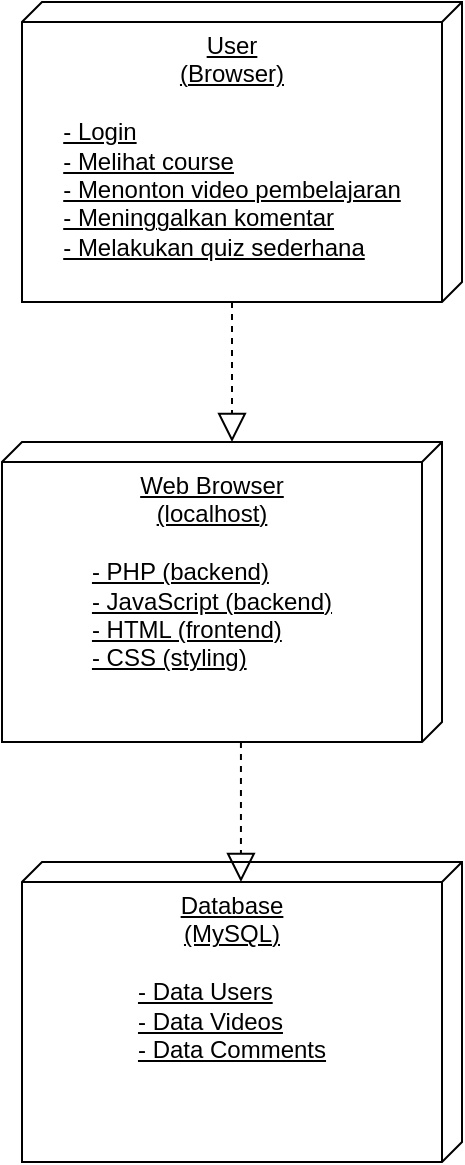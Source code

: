 <mxfile version="25.0.3">
  <diagram name="Page-1" id="UMkvOOIy4ZEpZGINACXe">
    <mxGraphModel dx="1358" dy="586" grid="1" gridSize="10" guides="1" tooltips="1" connect="1" arrows="1" fold="1" page="1" pageScale="1" pageWidth="850" pageHeight="1100" math="0" shadow="0">
      <root>
        <mxCell id="0" />
        <mxCell id="1" parent="0" />
        <mxCell id="pAW5YPCj9aqff0OL8yWk-1" value="&lt;div style=&quot;&quot;&gt;&lt;span style=&quot;background-color: initial;&quot;&gt;User&lt;/span&gt;&lt;/div&gt;&lt;div&gt;&lt;span style=&quot;white-space: pre;&quot;&gt;(&lt;/span&gt;Browser)&lt;/div&gt;&lt;div&gt;&lt;br&gt;&lt;/div&gt;&lt;div style=&quot;text-align: left;&quot;&gt;- Login&lt;/div&gt;&lt;div style=&quot;text-align: left;&quot;&gt;- Melihat course&lt;/div&gt;&lt;div style=&quot;text-align: left;&quot;&gt;- Menonton video pembelajaran&lt;/div&gt;&lt;div style=&quot;text-align: left;&quot;&gt;- Meninggalkan komentar&lt;/div&gt;&lt;div style=&quot;text-align: left;&quot;&gt;- Melakukan quiz sederhana&lt;/div&gt;" style="verticalAlign=top;align=center;spacingTop=8;spacingLeft=2;spacingRight=12;shape=cube;size=10;direction=south;fontStyle=4;html=1;whiteSpace=wrap;" vertex="1" parent="1">
          <mxGeometry x="340" y="90" width="220" height="150" as="geometry" />
        </mxCell>
        <mxCell id="pAW5YPCj9aqff0OL8yWk-3" value="&lt;div style=&quot;&quot;&gt;Web Browser&lt;/div&gt;&lt;div&gt;&lt;span style=&quot;white-space: pre;&quot;&gt;(localhost&lt;/span&gt;)&lt;/div&gt;&lt;div&gt;&lt;br&gt;&lt;/div&gt;&lt;div style=&quot;text-align: left;&quot;&gt;- PHP (backend)&lt;/div&gt;&lt;div style=&quot;text-align: left;&quot;&gt;- JavaScript (backend)&lt;/div&gt;&lt;div style=&quot;text-align: left;&quot;&gt;- HTML (frontend)&lt;/div&gt;&lt;div style=&quot;text-align: left;&quot;&gt;- CSS (styling)&lt;/div&gt;" style="verticalAlign=top;align=center;spacingTop=8;spacingLeft=2;spacingRight=12;shape=cube;size=10;direction=south;fontStyle=4;html=1;whiteSpace=wrap;" vertex="1" parent="1">
          <mxGeometry x="330" y="310" width="220" height="150" as="geometry" />
        </mxCell>
        <mxCell id="pAW5YPCj9aqff0OL8yWk-4" value="&lt;div style=&quot;&quot;&gt;Database&lt;/div&gt;&lt;div&gt;&lt;span style=&quot;white-space: pre;&quot;&gt;(MySQL&lt;/span&gt;)&lt;/div&gt;&lt;div&gt;&lt;br&gt;&lt;/div&gt;&lt;div style=&quot;text-align: left;&quot;&gt;- Data Users&lt;br&gt;&lt;/div&gt;&lt;div style=&quot;text-align: left;&quot;&gt;- Data Videos&lt;/div&gt;&lt;div style=&quot;text-align: left;&quot;&gt;- Data Comments&lt;/div&gt;" style="verticalAlign=top;align=center;spacingTop=8;spacingLeft=2;spacingRight=12;shape=cube;size=10;direction=south;fontStyle=4;html=1;whiteSpace=wrap;" vertex="1" parent="1">
          <mxGeometry x="340" y="520" width="220" height="150" as="geometry" />
        </mxCell>
        <mxCell id="pAW5YPCj9aqff0OL8yWk-5" value="" style="endArrow=block;dashed=1;endFill=0;endSize=12;html=1;rounded=0;entryX=0;entryY=0;entryDx=0;entryDy=105;entryPerimeter=0;exitX=0;exitY=0;exitDx=150;exitDy=115;exitPerimeter=0;" edge="1" parent="1" source="pAW5YPCj9aqff0OL8yWk-1" target="pAW5YPCj9aqff0OL8yWk-3">
          <mxGeometry width="160" relative="1" as="geometry">
            <mxPoint x="380" y="280" as="sourcePoint" />
            <mxPoint x="540" y="280" as="targetPoint" />
          </mxGeometry>
        </mxCell>
        <mxCell id="pAW5YPCj9aqff0OL8yWk-6" value="" style="endArrow=block;dashed=1;endFill=0;endSize=12;html=1;rounded=0;entryX=0;entryY=0;entryDx=0;entryDy=105;entryPerimeter=0;exitX=0;exitY=0;exitDx=150;exitDy=115;exitPerimeter=0;" edge="1" parent="1">
          <mxGeometry width="160" relative="1" as="geometry">
            <mxPoint x="449.47" y="460" as="sourcePoint" />
            <mxPoint x="449.47" y="530" as="targetPoint" />
          </mxGeometry>
        </mxCell>
      </root>
    </mxGraphModel>
  </diagram>
</mxfile>
